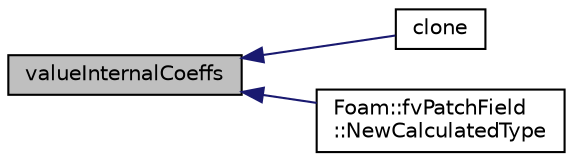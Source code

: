 digraph "valueInternalCoeffs"
{
  bgcolor="transparent";
  edge [fontname="Helvetica",fontsize="10",labelfontname="Helvetica",labelfontsize="10"];
  node [fontname="Helvetica",fontsize="10",shape=record];
  rankdir="LR";
  Node127 [label="valueInternalCoeffs",height=0.2,width=0.4,color="black", fillcolor="grey75", style="filled", fontcolor="black"];
  Node127 -> Node128 [dir="back",color="midnightblue",fontsize="10",style="solid",fontname="Helvetica"];
  Node128 [label="clone",height=0.2,width=0.4,color="black",URL="$a22761.html#a6dfbb046cc414bcb0ee27a1646815537",tooltip="Construct and return a clone setting internal field reference. "];
  Node127 -> Node129 [dir="back",color="midnightblue",fontsize="10",style="solid",fontname="Helvetica"];
  Node129 [label="Foam::fvPatchField\l::NewCalculatedType",height=0.2,width=0.4,color="black",URL="$a23169.html#a97ccba406b0862d4b6fe99fd1932c4b6"];
}
